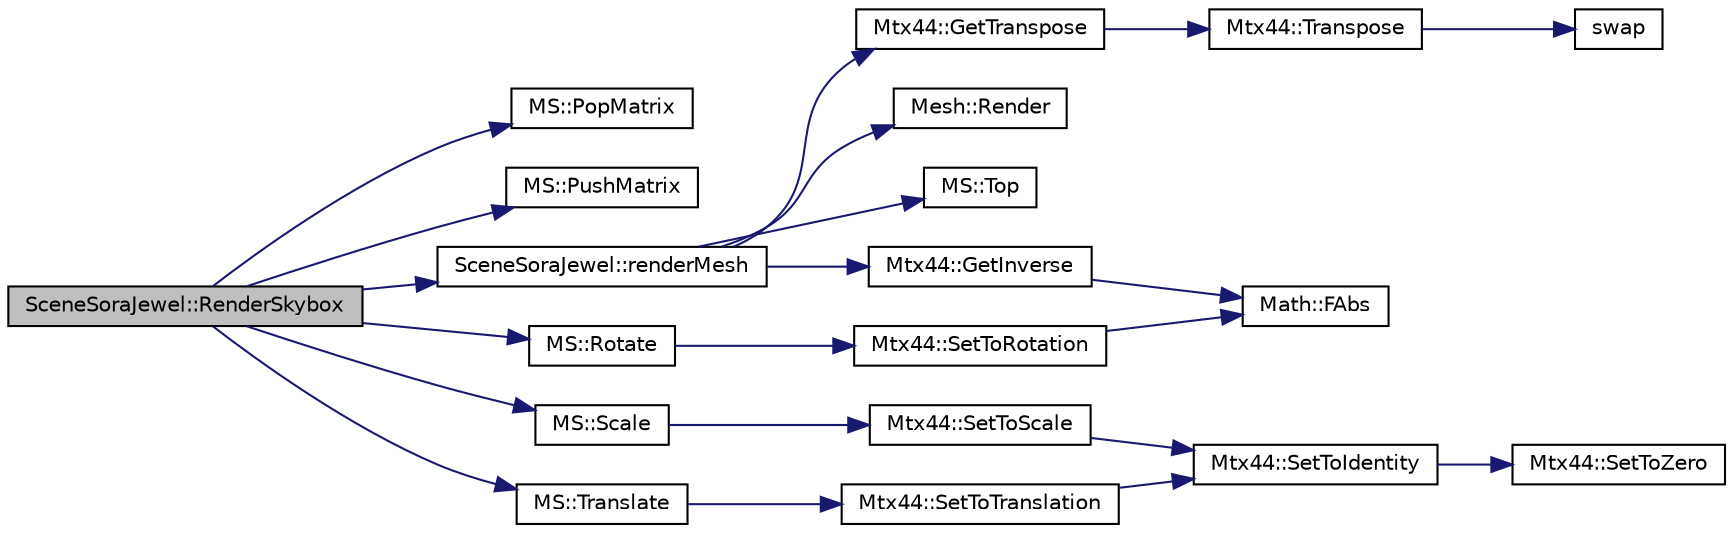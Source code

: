 digraph "SceneSoraJewel::RenderSkybox"
{
  bgcolor="transparent";
  edge [fontname="Helvetica",fontsize="10",labelfontname="Helvetica",labelfontsize="10"];
  node [fontname="Helvetica",fontsize="10",shape=record];
  rankdir="LR";
  Node1 [label="SceneSoraJewel::RenderSkybox",height=0.2,width=0.4,color="black", fillcolor="grey75", style="filled", fontcolor="black"];
  Node1 -> Node2 [color="midnightblue",fontsize="10",style="solid",fontname="Helvetica"];
  Node2 [label="MS::PopMatrix",height=0.2,width=0.4,color="black",URL="$classMS.html#aac22e39d0ac437fcb85403a9f0a7a25f",tooltip="Pop the top matrix on the matrix stack. "];
  Node1 -> Node3 [color="midnightblue",fontsize="10",style="solid",fontname="Helvetica"];
  Node3 [label="MS::PushMatrix",height=0.2,width=0.4,color="black",URL="$classMS.html#a9fb4fff5036f3f197b893f9a579c97b2",tooltip="Make a copy of the top matrix on the matrix stack and push it on top. "];
  Node1 -> Node4 [color="midnightblue",fontsize="10",style="solid",fontname="Helvetica"];
  Node4 [label="SceneSoraJewel::renderMesh",height=0.2,width=0.4,color="black",URL="$classSceneSoraJewel.html#adfb31a31ca298111a9792551c242d25f",tooltip="Renders the GEOMETRY or mesh to the Scene. "];
  Node4 -> Node5 [color="midnightblue",fontsize="10",style="solid",fontname="Helvetica"];
  Node5 [label="Mtx44::GetInverse",height=0.2,width=0.4,color="black",URL="$classMtx44.html#aac1ba21ddfc5f3c24baa4f58d9c5c256",tooltip="Return a new matrix that is an inverse. "];
  Node5 -> Node6 [color="midnightblue",fontsize="10",style="solid",fontname="Helvetica"];
  Node6 [label="Math::FAbs",height=0.2,width=0.4,color="black",URL="$namespaceMath.html#ac91173ab2efdf7313fe7aaeb6cb44cf6"];
  Node4 -> Node7 [color="midnightblue",fontsize="10",style="solid",fontname="Helvetica"];
  Node7 [label="Mtx44::GetTranspose",height=0.2,width=0.4,color="black",URL="$classMtx44.html#aebb16a0329c5237e314af0d75d8081fd",tooltip="Return a new matrix that is a transpose of this matrix. "];
  Node7 -> Node8 [color="midnightblue",fontsize="10",style="solid",fontname="Helvetica"];
  Node8 [label="Mtx44::Transpose",height=0.2,width=0.4,color="black",URL="$classMtx44.html#a6c95e149e42cba381918782a93f8a68b",tooltip="Set this matrix to its Transpose. "];
  Node8 -> Node9 [color="midnightblue",fontsize="10",style="solid",fontname="Helvetica"];
  Node9 [label="swap",height=0.2,width=0.4,color="black",URL="$Mtx44_8cpp.html#a1ef521a2e5e5ae2ef55d1bc0c3b0c437",tooltip="Helper function swap. "];
  Node4 -> Node10 [color="midnightblue",fontsize="10",style="solid",fontname="Helvetica"];
  Node10 [label="Mesh::Render",height=0.2,width=0.4,color="black",URL="$classMesh.html#a75e66bcd90c09492676a4cfe5b23c3af",tooltip="OpenGL render code. "];
  Node4 -> Node11 [color="midnightblue",fontsize="10",style="solid",fontname="Helvetica"];
  Node11 [label="MS::Top",height=0.2,width=0.4,color="black",URL="$classMS.html#a21291d7fb488f63c589bdc9bd620ba58",tooltip="Return the top matrix on the matrix stack. "];
  Node1 -> Node12 [color="midnightblue",fontsize="10",style="solid",fontname="Helvetica"];
  Node12 [label="MS::Rotate",height=0.2,width=0.4,color="black",URL="$classMS.html#a6ce592114042b920b648bca5519690cd",tooltip="Multiply the top matrix with a rotation matrix based on the following parameters. ..."];
  Node12 -> Node13 [color="midnightblue",fontsize="10",style="solid",fontname="Helvetica"];
  Node13 [label="Mtx44::SetToRotation",height=0.2,width=0.4,color="black",URL="$classMtx44.html#ac0587ffb5ff9fd58ad5768d28fc06574",tooltip="Set Matrix to a rotation matrix about arbitrary axis. "];
  Node13 -> Node6 [color="midnightblue",fontsize="10",style="solid",fontname="Helvetica"];
  Node1 -> Node14 [color="midnightblue",fontsize="10",style="solid",fontname="Helvetica"];
  Node14 [label="MS::Scale",height=0.2,width=0.4,color="black",URL="$classMS.html#a52109795de960e24663b315e9128533f",tooltip="Multiply the top matrix with a scale matrix based on the following parameters. "];
  Node14 -> Node15 [color="midnightblue",fontsize="10",style="solid",fontname="Helvetica"];
  Node15 [label="Mtx44::SetToScale",height=0.2,width=0.4,color="black",URL="$classMtx44.html#a04c49a922f8e8ffcb57a90c6ce955600",tooltip="Set this matrix to a scaling matrix with scale factors sx, sy and sz. "];
  Node15 -> Node16 [color="midnightblue",fontsize="10",style="solid",fontname="Helvetica"];
  Node16 [label="Mtx44::SetToIdentity",height=0.2,width=0.4,color="black",URL="$classMtx44.html#a3ac8a0afd66412e15e4246474b893da2",tooltip="Set the matrix to an identity matrix (1&#39;s along the diagonal) "];
  Node16 -> Node17 [color="midnightblue",fontsize="10",style="solid",fontname="Helvetica"];
  Node17 [label="Mtx44::SetToZero",height=0.2,width=0.4,color="black",URL="$classMtx44.html#a3aea63c08759ac98b8a4f23fdc0d6a28",tooltip="Set this matrix to zero. "];
  Node1 -> Node18 [color="midnightblue",fontsize="10",style="solid",fontname="Helvetica"];
  Node18 [label="MS::Translate",height=0.2,width=0.4,color="black",URL="$classMS.html#a7e94a35ce566fe3ec49c92b6c4bb663a",tooltip="Multiply the top matrix with a translation matrix based on the following parameters. "];
  Node18 -> Node19 [color="midnightblue",fontsize="10",style="solid",fontname="Helvetica"];
  Node19 [label="Mtx44::SetToTranslation",height=0.2,width=0.4,color="black",URL="$classMtx44.html#a0cc88cc5c648da14effba480c4d2ac70",tooltip="Set this matrix to a translation matrix with translation of (x, y, z) "];
  Node19 -> Node16 [color="midnightblue",fontsize="10",style="solid",fontname="Helvetica"];
}

